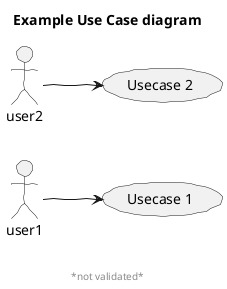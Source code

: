 @startuml
skinparam handwritten true
skinparam monochrome true
skinparam packageStyle rect
skinparam DefaultFontName FG Virgil
skinparam shadowing false

title Example Use Case diagram
footer \n\n*not validated*

left to right direction
user1 --> (Usecase 1)
user2 --> (Usecase 2)

@enduml